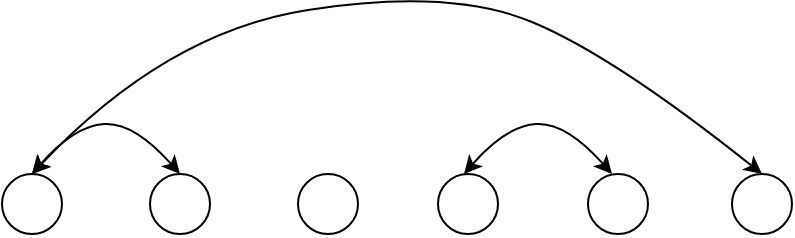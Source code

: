 <mxfile version="17.1.2" type="github">
  <diagram id="JQYZDskgPdvXT17lg50Z" name="第 1 页">
    <mxGraphModel dx="1248" dy="706" grid="0" gridSize="10" guides="1" tooltips="1" connect="1" arrows="1" fold="1" page="1" pageScale="1" pageWidth="827" pageHeight="1169" math="0" shadow="0">
      <root>
        <mxCell id="0" />
        <mxCell id="1" parent="0" />
        <mxCell id="HsGlE3uBkZbR8r2PtUmq-2" value="" style="ellipse;fillColor=#ffffff;strokeColor=#000000;" vertex="1" parent="1">
          <mxGeometry x="260" y="260" width="30" height="30" as="geometry" />
        </mxCell>
        <mxCell id="HsGlE3uBkZbR8r2PtUmq-4" value="" style="ellipse;fillColor=#ffffff;strokeColor=#000000;" vertex="1" parent="1">
          <mxGeometry x="551" y="260" width="30" height="30" as="geometry" />
        </mxCell>
        <mxCell id="HsGlE3uBkZbR8r2PtUmq-6" value="" style="ellipse;fillColor=#ffffff;strokeColor=#000000;" vertex="1" parent="1">
          <mxGeometry x="186" y="260" width="30" height="30" as="geometry" />
        </mxCell>
        <mxCell id="HsGlE3uBkZbR8r2PtUmq-8" value="" style="ellipse;fillColor=#ffffff;strokeColor=#000000;" vertex="1" parent="1">
          <mxGeometry x="479" y="260" width="30" height="30" as="geometry" />
        </mxCell>
        <mxCell id="HsGlE3uBkZbR8r2PtUmq-9" value="" style="ellipse;fillColor=#ffffff;strokeColor=#000000;" vertex="1" parent="1">
          <mxGeometry x="404" y="260" width="30" height="30" as="geometry" />
        </mxCell>
        <mxCell id="HsGlE3uBkZbR8r2PtUmq-10" value="" style="ellipse;fillColor=#ffffff;strokeColor=#000000;" vertex="1" parent="1">
          <mxGeometry x="334" y="260" width="30" height="30" as="geometry" />
        </mxCell>
        <mxCell id="HsGlE3uBkZbR8r2PtUmq-14" value="" style="curved=1;endArrow=classic;html=1;rounded=0;exitX=0.5;exitY=0;exitDx=0;exitDy=0;entryX=0.5;entryY=0;entryDx=0;entryDy=0;startArrow=classic;startFill=1;" edge="1" parent="1" source="HsGlE3uBkZbR8r2PtUmq-6" target="HsGlE3uBkZbR8r2PtUmq-2">
          <mxGeometry width="50" height="50" relative="1" as="geometry">
            <mxPoint x="420" y="295" as="sourcePoint" />
            <mxPoint x="470" y="245" as="targetPoint" />
            <Array as="points">
              <mxPoint x="222" y="236" />
              <mxPoint x="252" y="234" />
            </Array>
          </mxGeometry>
        </mxCell>
        <mxCell id="HsGlE3uBkZbR8r2PtUmq-19" value="" style="curved=1;endArrow=classic;html=1;rounded=0;exitX=0.5;exitY=0;exitDx=0;exitDy=0;entryX=0.5;entryY=0;entryDx=0;entryDy=0;startArrow=classic;startFill=1;" edge="1" parent="1" source="HsGlE3uBkZbR8r2PtUmq-6" target="HsGlE3uBkZbR8r2PtUmq-4">
          <mxGeometry width="50" height="50" relative="1" as="geometry">
            <mxPoint x="330" y="197" as="sourcePoint" />
            <mxPoint x="404" y="197" as="targetPoint" />
            <Array as="points">
              <mxPoint x="268" y="189" />
              <mxPoint x="410" y="167" />
              <mxPoint x="492" y="201" />
            </Array>
          </mxGeometry>
        </mxCell>
        <mxCell id="HsGlE3uBkZbR8r2PtUmq-20" value="" style="curved=1;endArrow=classic;html=1;rounded=0;exitX=0.5;exitY=0;exitDx=0;exitDy=0;entryX=0.5;entryY=0;entryDx=0;entryDy=0;startArrow=classic;startFill=1;" edge="1" parent="1">
          <mxGeometry width="50" height="50" relative="1" as="geometry">
            <mxPoint x="417" y="260" as="sourcePoint" />
            <mxPoint x="491" y="260" as="targetPoint" />
            <Array as="points">
              <mxPoint x="438" y="236" />
              <mxPoint x="468" y="234" />
            </Array>
          </mxGeometry>
        </mxCell>
      </root>
    </mxGraphModel>
  </diagram>
</mxfile>

